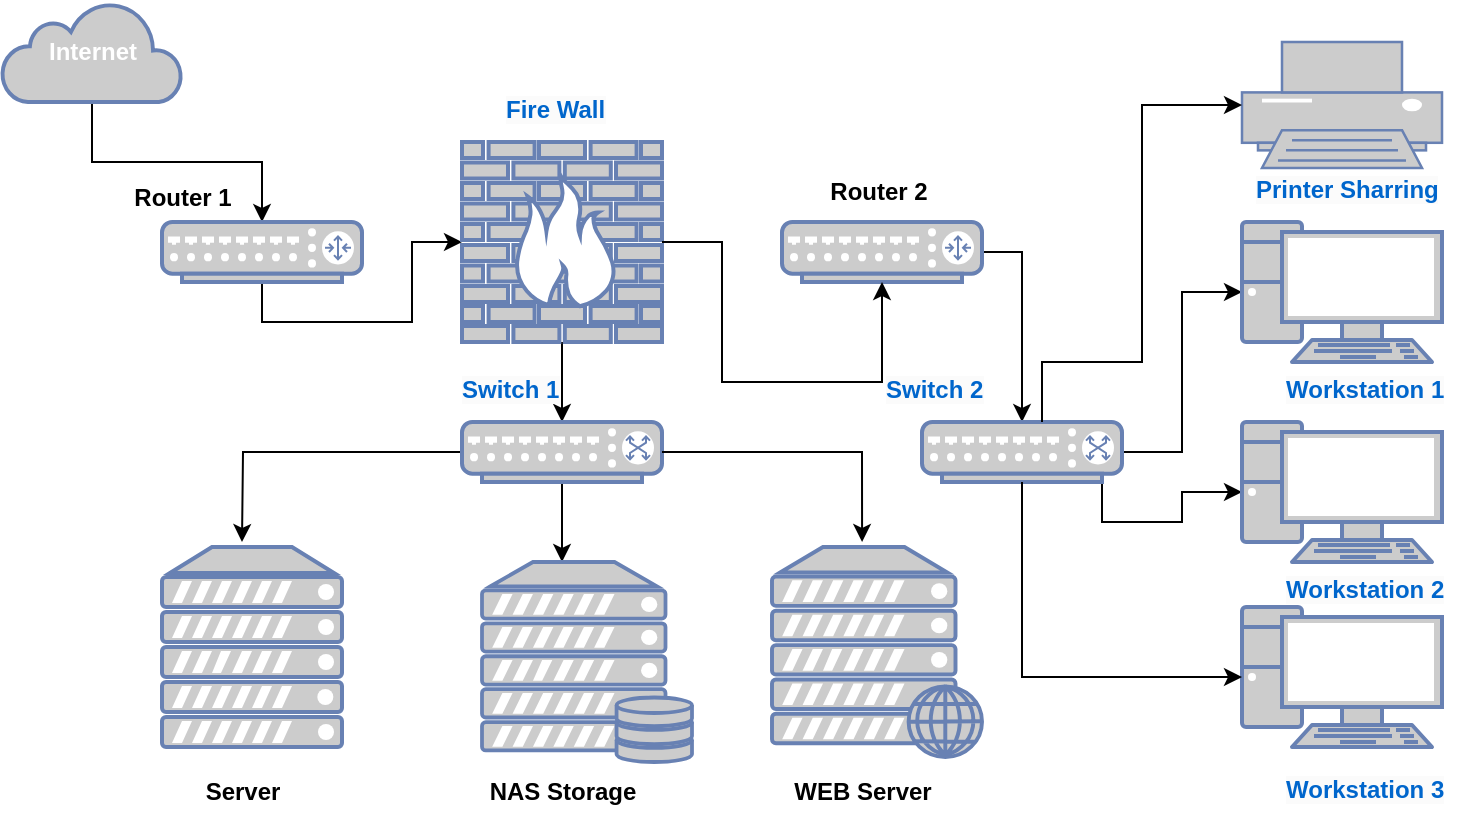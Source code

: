 <mxfile version="22.1.4" type="device">
  <diagram name="Page-1" id="weBBqtXLGswZLrhoYH6s">
    <mxGraphModel dx="880" dy="470" grid="1" gridSize="10" guides="1" tooltips="1" connect="1" arrows="1" fold="1" page="1" pageScale="1" pageWidth="827" pageHeight="1169" math="0" shadow="0">
      <root>
        <mxCell id="0" />
        <mxCell id="1" parent="0" />
        <mxCell id="FLkOmOEb9fpgliar-oy3-15" style="edgeStyle=orthogonalEdgeStyle;rounded=0;orthogonalLoop=1;jettySize=auto;html=1;exitX=0.5;exitY=1;exitDx=0;exitDy=0;exitPerimeter=0;" parent="1" source="FLkOmOEb9fpgliar-oy3-2" target="FLkOmOEb9fpgliar-oy3-3" edge="1">
          <mxGeometry relative="1" as="geometry" />
        </mxCell>
        <mxCell id="FLkOmOEb9fpgliar-oy3-2" value="&lt;b&gt;Internet&lt;/b&gt;" style="html=1;outlineConnect=0;fillColor=#CCCCCC;strokeColor=#6881B3;gradientColor=none;gradientDirection=north;strokeWidth=2;shape=mxgraph.networks.cloud;fontColor=#ffffff;" parent="1" vertex="1">
          <mxGeometry x="90" y="60" width="90" height="50" as="geometry" />
        </mxCell>
        <mxCell id="FLkOmOEb9fpgliar-oy3-16" style="edgeStyle=orthogonalEdgeStyle;rounded=0;orthogonalLoop=1;jettySize=auto;html=1;exitX=0.5;exitY=1;exitDx=0;exitDy=0;exitPerimeter=0;" parent="1" source="FLkOmOEb9fpgliar-oy3-3" target="FLkOmOEb9fpgliar-oy3-5" edge="1">
          <mxGeometry relative="1" as="geometry" />
        </mxCell>
        <mxCell id="FLkOmOEb9fpgliar-oy3-3" value="" style="fontColor=#0066CC;verticalAlign=top;verticalLabelPosition=bottom;labelPosition=center;align=left;html=1;outlineConnect=0;fillColor=#CCCCCC;strokeColor=#6881B3;gradientColor=none;gradientDirection=north;strokeWidth=2;shape=mxgraph.networks.router;" parent="1" vertex="1">
          <mxGeometry x="170" y="170" width="100" height="30" as="geometry" />
        </mxCell>
        <mxCell id="FLkOmOEb9fpgliar-oy3-23" style="edgeStyle=orthogonalEdgeStyle;rounded=0;orthogonalLoop=1;jettySize=auto;html=1;exitX=1;exitY=0.5;exitDx=0;exitDy=0;exitPerimeter=0;" parent="1" source="FLkOmOEb9fpgliar-oy3-4" target="FLkOmOEb9fpgliar-oy3-11" edge="1">
          <mxGeometry relative="1" as="geometry" />
        </mxCell>
        <mxCell id="FLkOmOEb9fpgliar-oy3-4" value="" style="fontColor=#0066CC;verticalAlign=top;verticalLabelPosition=bottom;labelPosition=center;align=center;html=1;outlineConnect=0;fillColor=#CCCCCC;strokeColor=#6881B3;gradientColor=none;gradientDirection=north;strokeWidth=2;shape=mxgraph.networks.router;" parent="1" vertex="1">
          <mxGeometry x="480" y="170" width="100" height="30" as="geometry" />
        </mxCell>
        <mxCell id="FLkOmOEb9fpgliar-oy3-19" value="" style="edgeStyle=none;rounded=0;orthogonalLoop=1;jettySize=auto;html=1;" parent="1" source="FLkOmOEb9fpgliar-oy3-5" target="FLkOmOEb9fpgliar-oy3-6" edge="1">
          <mxGeometry relative="1" as="geometry" />
        </mxCell>
        <mxCell id="FLkOmOEb9fpgliar-oy3-5" value="" style="fontColor=#0066CC;verticalAlign=top;verticalLabelPosition=bottom;labelPosition=center;align=center;html=1;outlineConnect=0;fillColor=#CCCCCC;strokeColor=#6881B3;gradientColor=none;gradientDirection=north;strokeWidth=2;shape=mxgraph.networks.firewall;" parent="1" vertex="1">
          <mxGeometry x="320" y="130" width="100" height="100" as="geometry" />
        </mxCell>
        <mxCell id="FLkOmOEb9fpgliar-oy3-20" value="" style="edgeStyle=none;rounded=0;orthogonalLoop=1;jettySize=auto;html=1;" parent="1" source="FLkOmOEb9fpgliar-oy3-6" edge="1">
          <mxGeometry relative="1" as="geometry">
            <mxPoint x="370" y="340" as="targetPoint" />
          </mxGeometry>
        </mxCell>
        <mxCell id="FLkOmOEb9fpgliar-oy3-21" style="edgeStyle=orthogonalEdgeStyle;rounded=0;orthogonalLoop=1;jettySize=auto;html=1;exitX=0;exitY=0.5;exitDx=0;exitDy=0;exitPerimeter=0;" parent="1" source="FLkOmOEb9fpgliar-oy3-6" edge="1">
          <mxGeometry relative="1" as="geometry">
            <mxPoint x="210" y="330" as="targetPoint" />
          </mxGeometry>
        </mxCell>
        <mxCell id="FLkOmOEb9fpgliar-oy3-6" value="" style="fontColor=#0066CC;verticalAlign=top;verticalLabelPosition=bottom;labelPosition=center;align=center;html=1;outlineConnect=0;fillColor=#CCCCCC;strokeColor=#6881B3;gradientColor=none;gradientDirection=north;strokeWidth=2;shape=mxgraph.networks.switch;" parent="1" vertex="1">
          <mxGeometry x="320" y="270" width="100" height="30" as="geometry" />
        </mxCell>
        <mxCell id="FLkOmOEb9fpgliar-oy3-7" value="" style="fontColor=#0066CC;verticalAlign=top;verticalLabelPosition=bottom;labelPosition=center;align=center;html=1;outlineConnect=0;fillColor=#CCCCCC;strokeColor=#6881B3;gradientColor=none;gradientDirection=north;strokeWidth=2;shape=mxgraph.networks.server;" parent="1" vertex="1">
          <mxGeometry x="170" y="332.5" width="90" height="100" as="geometry" />
        </mxCell>
        <mxCell id="FLkOmOEb9fpgliar-oy3-8" value="" style="fontColor=#0066CC;verticalAlign=top;verticalLabelPosition=bottom;labelPosition=center;align=center;html=1;outlineConnect=0;fillColor=#CCCCCC;strokeColor=#6881B3;gradientColor=none;gradientDirection=north;strokeWidth=2;shape=mxgraph.networks.server_storage;" parent="1" vertex="1">
          <mxGeometry x="330" y="340" width="105" height="100" as="geometry" />
        </mxCell>
        <mxCell id="FLkOmOEb9fpgliar-oy3-10" value="" style="fontColor=#0066CC;verticalAlign=top;verticalLabelPosition=bottom;labelPosition=center;align=center;html=1;outlineConnect=0;fillColor=#CCCCCC;strokeColor=#6881B3;gradientColor=none;gradientDirection=north;strokeWidth=2;shape=mxgraph.networks.web_server;" parent="1" vertex="1">
          <mxGeometry x="475" y="332.5" width="105" height="105" as="geometry" />
        </mxCell>
        <mxCell id="FLkOmOEb9fpgliar-oy3-25" style="edgeStyle=orthogonalEdgeStyle;rounded=0;orthogonalLoop=1;jettySize=auto;html=1;exitX=1;exitY=0.5;exitDx=0;exitDy=0;exitPerimeter=0;entryX=0;entryY=0.5;entryDx=0;entryDy=0;entryPerimeter=0;" parent="1" source="FLkOmOEb9fpgliar-oy3-11" target="FLkOmOEb9fpgliar-oy3-12" edge="1">
          <mxGeometry relative="1" as="geometry">
            <mxPoint x="640" y="210" as="targetPoint" />
          </mxGeometry>
        </mxCell>
        <mxCell id="FLkOmOEb9fpgliar-oy3-26" style="edgeStyle=orthogonalEdgeStyle;rounded=0;orthogonalLoop=1;jettySize=auto;html=1;exitX=0.9;exitY=1;exitDx=0;exitDy=0;exitPerimeter=0;" parent="1" source="FLkOmOEb9fpgliar-oy3-11" target="FLkOmOEb9fpgliar-oy3-13" edge="1">
          <mxGeometry relative="1" as="geometry" />
        </mxCell>
        <mxCell id="FLkOmOEb9fpgliar-oy3-11" value="" style="fontColor=#0066CC;verticalAlign=top;verticalLabelPosition=bottom;labelPosition=center;align=center;html=1;outlineConnect=0;fillColor=#CCCCCC;strokeColor=#6881B3;gradientColor=none;gradientDirection=north;strokeWidth=2;shape=mxgraph.networks.switch;" parent="1" vertex="1">
          <mxGeometry x="550" y="270" width="100" height="30" as="geometry" />
        </mxCell>
        <mxCell id="FLkOmOEb9fpgliar-oy3-12" value="" style="fontColor=#0066CC;verticalAlign=top;verticalLabelPosition=bottom;labelPosition=center;align=center;html=1;outlineConnect=0;fillColor=#CCCCCC;strokeColor=#6881B3;gradientColor=none;gradientDirection=north;strokeWidth=2;shape=mxgraph.networks.pc;" parent="1" vertex="1">
          <mxGeometry x="710" y="170" width="100" height="70" as="geometry" />
        </mxCell>
        <mxCell id="FLkOmOEb9fpgliar-oy3-13" value="" style="fontColor=#0066CC;verticalAlign=top;verticalLabelPosition=bottom;labelPosition=center;align=center;html=1;outlineConnect=0;fillColor=#CCCCCC;strokeColor=#6881B3;gradientColor=none;gradientDirection=north;strokeWidth=2;shape=mxgraph.networks.pc;" parent="1" vertex="1">
          <mxGeometry x="710" y="270" width="100" height="70" as="geometry" />
        </mxCell>
        <mxCell id="FLkOmOEb9fpgliar-oy3-14" value="" style="fontColor=#0066CC;verticalAlign=top;verticalLabelPosition=bottom;labelPosition=center;align=center;html=1;outlineConnect=0;fillColor=#CCCCCC;strokeColor=#6881B3;gradientColor=none;gradientDirection=north;strokeWidth=2;shape=mxgraph.networks.pc;" parent="1" vertex="1">
          <mxGeometry x="710" y="362.5" width="100" height="70" as="geometry" />
        </mxCell>
        <mxCell id="FLkOmOEb9fpgliar-oy3-17" style="edgeStyle=orthogonalEdgeStyle;rounded=0;orthogonalLoop=1;jettySize=auto;html=1;exitX=1;exitY=0.5;exitDx=0;exitDy=0;exitPerimeter=0;entryX=0.5;entryY=1;entryDx=0;entryDy=0;entryPerimeter=0;" parent="1" source="FLkOmOEb9fpgliar-oy3-5" target="FLkOmOEb9fpgliar-oy3-4" edge="1">
          <mxGeometry relative="1" as="geometry" />
        </mxCell>
        <mxCell id="FLkOmOEb9fpgliar-oy3-22" style="edgeStyle=orthogonalEdgeStyle;rounded=0;orthogonalLoop=1;jettySize=auto;html=1;exitX=1;exitY=0.5;exitDx=0;exitDy=0;exitPerimeter=0;entryX=0.429;entryY=-0.024;entryDx=0;entryDy=0;entryPerimeter=0;" parent="1" source="FLkOmOEb9fpgliar-oy3-6" target="FLkOmOEb9fpgliar-oy3-10" edge="1">
          <mxGeometry relative="1" as="geometry" />
        </mxCell>
        <mxCell id="FLkOmOEb9fpgliar-oy3-24" style="edgeStyle=orthogonalEdgeStyle;rounded=0;orthogonalLoop=1;jettySize=auto;html=1;exitX=0.5;exitY=1;exitDx=0;exitDy=0;exitPerimeter=0;entryX=0;entryY=0.5;entryDx=0;entryDy=0;entryPerimeter=0;" parent="1" source="FLkOmOEb9fpgliar-oy3-11" target="FLkOmOEb9fpgliar-oy3-14" edge="1">
          <mxGeometry relative="1" as="geometry" />
        </mxCell>
        <mxCell id="FLkOmOEb9fpgliar-oy3-28" value="&lt;b&gt;Router 1&lt;/b&gt;" style="text;html=1;align=center;verticalAlign=middle;resizable=0;points=[];autosize=1;strokeColor=none;fillColor=none;" parent="1" vertex="1">
          <mxGeometry x="145" y="143" width="70" height="30" as="geometry" />
        </mxCell>
        <mxCell id="FLkOmOEb9fpgliar-oy3-29" value="&lt;b style=&quot;border-color: var(--border-color); color: rgb(0, 102, 204); font-family: Helvetica; font-size: 12px; font-style: normal; font-variant-ligatures: normal; font-variant-caps: normal; letter-spacing: normal; orphans: 2; text-align: left; text-indent: 0px; text-transform: none; widows: 2; word-spacing: 0px; -webkit-text-stroke-width: 0px; background-color: rgb(251, 251, 251); text-decoration-thickness: initial; text-decoration-style: initial; text-decoration-color: initial;&quot;&gt;Fire Wall&lt;/b&gt;" style="text;whiteSpace=wrap;html=1;" parent="1" vertex="1">
          <mxGeometry x="340" y="100" width="80" height="30" as="geometry" />
        </mxCell>
        <mxCell id="FLkOmOEb9fpgliar-oy3-30" value="&lt;b style=&quot;border-color: var(--border-color); color: rgb(0, 102, 204); font-family: Helvetica; font-size: 12px; font-style: normal; font-variant-ligatures: normal; font-variant-caps: normal; letter-spacing: normal; orphans: 2; text-align: left; text-indent: 0px; text-transform: none; widows: 2; word-spacing: 0px; -webkit-text-stroke-width: 0px; background-color: rgb(251, 251, 251); text-decoration-thickness: initial; text-decoration-style: initial; text-decoration-color: initial;&quot;&gt;Switch 1&lt;/b&gt;" style="text;whiteSpace=wrap;html=1;" parent="1" vertex="1">
          <mxGeometry x="318" y="240" width="80" height="30" as="geometry" />
        </mxCell>
        <mxCell id="FLkOmOEb9fpgliar-oy3-31" value="&lt;b style=&quot;border-color: var(--border-color); color: rgb(0, 102, 204); font-family: Helvetica; font-size: 12px; font-style: normal; font-variant-ligatures: normal; font-variant-caps: normal; letter-spacing: normal; orphans: 2; text-align: left; text-indent: 0px; text-transform: none; widows: 2; word-spacing: 0px; -webkit-text-stroke-width: 0px; background-color: rgb(251, 251, 251); text-decoration-thickness: initial; text-decoration-style: initial; text-decoration-color: initial;&quot;&gt;Workstation 2&lt;/b&gt;" style="text;whiteSpace=wrap;html=1;" parent="1" vertex="1">
          <mxGeometry x="730" y="340" width="97" height="30" as="geometry" />
        </mxCell>
        <mxCell id="FLkOmOEb9fpgliar-oy3-32" value="&lt;b style=&quot;border-color: var(--border-color); color: rgb(0, 102, 204); font-family: Helvetica; font-size: 12px; font-style: normal; font-variant-ligatures: normal; font-variant-caps: normal; letter-spacing: normal; orphans: 2; text-align: left; text-indent: 0px; text-transform: none; widows: 2; word-spacing: 0px; -webkit-text-stroke-width: 0px; background-color: rgb(251, 251, 251); text-decoration-thickness: initial; text-decoration-style: initial; text-decoration-color: initial;&quot;&gt;Workstation 1&lt;/b&gt;" style="text;whiteSpace=wrap;html=1;" parent="1" vertex="1">
          <mxGeometry x="730" y="240" width="97" height="30" as="geometry" />
        </mxCell>
        <mxCell id="FLkOmOEb9fpgliar-oy3-33" value="&lt;b style=&quot;border-color: var(--border-color); color: rgb(0, 102, 204); font-family: Helvetica; font-size: 12px; font-style: normal; font-variant-ligatures: normal; font-variant-caps: normal; letter-spacing: normal; orphans: 2; text-align: left; text-indent: 0px; text-transform: none; widows: 2; word-spacing: 0px; -webkit-text-stroke-width: 0px; background-color: rgb(251, 251, 251); text-decoration-thickness: initial; text-decoration-style: initial; text-decoration-color: initial;&quot;&gt;Switch 2&lt;/b&gt;" style="text;whiteSpace=wrap;html=1;" parent="1" vertex="1">
          <mxGeometry x="530" y="240" width="80" height="30" as="geometry" />
        </mxCell>
        <mxCell id="FLkOmOEb9fpgliar-oy3-34" value="&lt;b&gt;Server&lt;/b&gt;" style="text;html=1;align=center;verticalAlign=middle;resizable=0;points=[];autosize=1;strokeColor=none;fillColor=none;" parent="1" vertex="1">
          <mxGeometry x="180" y="440" width="60" height="30" as="geometry" />
        </mxCell>
        <mxCell id="FLkOmOEb9fpgliar-oy3-35" value="&lt;b&gt;NAS Storage&lt;/b&gt;" style="text;html=1;align=center;verticalAlign=middle;resizable=0;points=[];autosize=1;strokeColor=none;fillColor=none;" parent="1" vertex="1">
          <mxGeometry x="320" y="440" width="100" height="30" as="geometry" />
        </mxCell>
        <mxCell id="FLkOmOEb9fpgliar-oy3-36" value="&lt;b&gt;WEB Server&lt;/b&gt;" style="text;html=1;align=center;verticalAlign=middle;resizable=0;points=[];autosize=1;strokeColor=none;fillColor=none;" parent="1" vertex="1">
          <mxGeometry x="475" y="440" width="90" height="30" as="geometry" />
        </mxCell>
        <mxCell id="FLkOmOEb9fpgliar-oy3-37" value="&lt;b style=&quot;border-color: var(--border-color); color: rgb(0, 102, 204); font-family: Helvetica; font-size: 12px; font-style: normal; font-variant-ligatures: normal; font-variant-caps: normal; letter-spacing: normal; orphans: 2; text-align: left; text-indent: 0px; text-transform: none; widows: 2; word-spacing: 0px; -webkit-text-stroke-width: 0px; background-color: rgb(251, 251, 251); text-decoration-thickness: initial; text-decoration-style: initial; text-decoration-color: initial;&quot;&gt;Workstation 3&lt;/b&gt;" style="text;whiteSpace=wrap;html=1;" parent="1" vertex="1">
          <mxGeometry x="730" y="440" width="97" height="30" as="geometry" />
        </mxCell>
        <mxCell id="FLkOmOEb9fpgliar-oy3-39" value="&lt;b&gt;Router 2&lt;/b&gt;" style="text;html=1;align=center;verticalAlign=middle;resizable=0;points=[];autosize=1;strokeColor=none;fillColor=none;" parent="1" vertex="1">
          <mxGeometry x="492.5" y="140" width="70" height="30" as="geometry" />
        </mxCell>
        <mxCell id="FLkOmOEb9fpgliar-oy3-40" value="" style="fontColor=#0066CC;verticalAlign=top;verticalLabelPosition=bottom;labelPosition=center;align=center;html=1;outlineConnect=0;fillColor=#CCCCCC;strokeColor=#6881B3;gradientColor=none;gradientDirection=north;strokeWidth=2;shape=mxgraph.networks.printer;" parent="1" vertex="1">
          <mxGeometry x="710" y="80" width="100" height="63" as="geometry" />
        </mxCell>
        <mxCell id="FLkOmOEb9fpgliar-oy3-41" style="edgeStyle=orthogonalEdgeStyle;rounded=0;orthogonalLoop=1;jettySize=auto;html=1;exitX=1;exitY=1;exitDx=0;exitDy=0;entryX=0;entryY=0.5;entryDx=0;entryDy=0;entryPerimeter=0;" parent="1" source="FLkOmOEb9fpgliar-oy3-33" target="FLkOmOEb9fpgliar-oy3-40" edge="1">
          <mxGeometry relative="1" as="geometry">
            <Array as="points">
              <mxPoint x="610" y="240" />
              <mxPoint x="660" y="240" />
              <mxPoint x="660" y="112" />
            </Array>
          </mxGeometry>
        </mxCell>
        <mxCell id="FLkOmOEb9fpgliar-oy3-42" value="&lt;b style=&quot;border-color: var(--border-color); color: rgb(0, 102, 204); font-family: Helvetica; font-size: 12px; font-style: normal; font-variant-ligatures: normal; font-variant-caps: normal; letter-spacing: normal; orphans: 2; text-align: left; text-indent: 0px; text-transform: none; widows: 2; word-spacing: 0px; -webkit-text-stroke-width: 0px; background-color: rgb(251, 251, 251); text-decoration-thickness: initial; text-decoration-style: initial; text-decoration-color: initial;&quot;&gt;Printer Sharring&lt;/b&gt;" style="text;whiteSpace=wrap;html=1;" parent="1" vertex="1">
          <mxGeometry x="715" y="140" width="97" height="30" as="geometry" />
        </mxCell>
      </root>
    </mxGraphModel>
  </diagram>
</mxfile>
